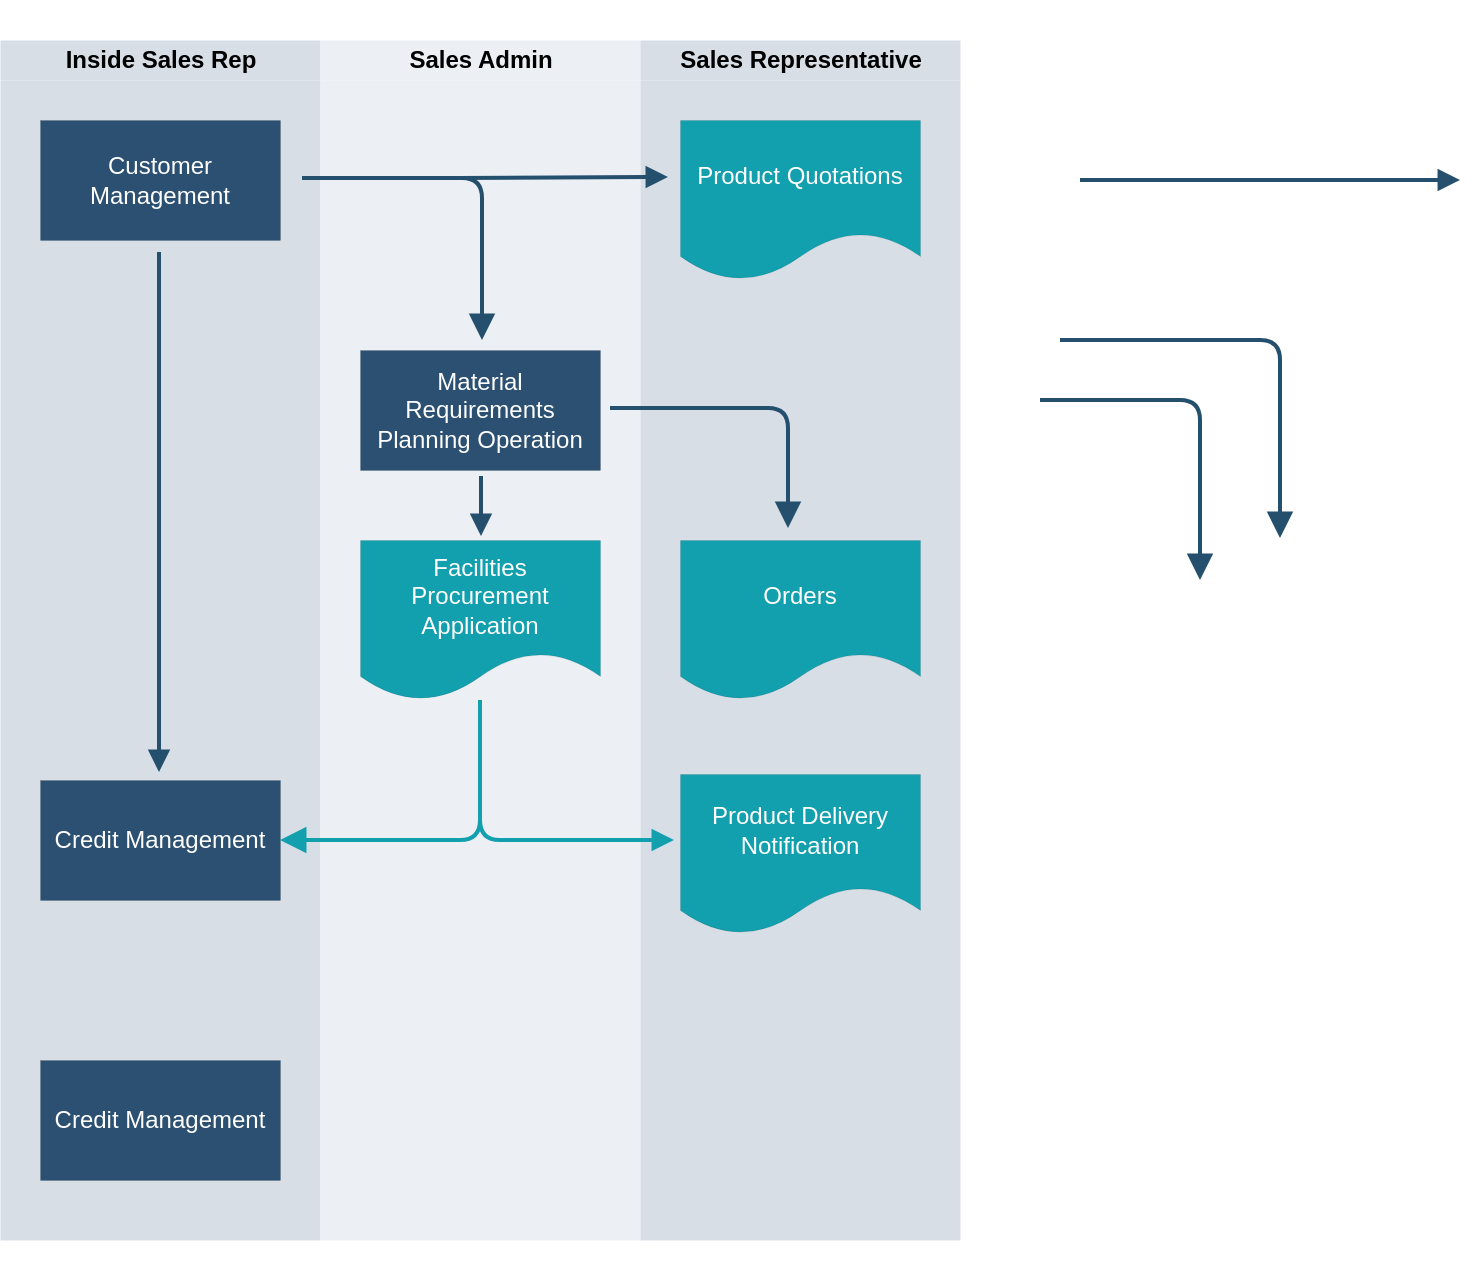 <mxfile version="22.1.5" type="github">
  <diagram id="C5RBs43oDa-KdzZeNtuy" name="Page-1">
    <mxGraphModel dx="880" dy="1655" grid="1" gridSize="10" guides="1" tooltips="1" connect="1" arrows="1" fold="1" page="1" pageScale="1" pageWidth="827" pageHeight="1169" background="none" math="0" shadow="0">
      <root>
        <mxCell id="WIyWlLk6GJQsqaUBKTNV-0" />
        <mxCell id="WIyWlLk6GJQsqaUBKTNV-1" parent="WIyWlLk6GJQsqaUBKTNV-0" />
        <mxCell id="oTPYxhKpV-t5V6AZrwu8-19" value="" style="swimlane;childLayout=stackLayout;resizeParent=1;resizeParentMax=0;startSize=20;html=1;fillColor=#fff;strokeWidth=0;strokeColor=none;" vertex="1" parent="WIyWlLk6GJQsqaUBKTNV-1">
          <mxGeometry x="20" y="-140" width="480" height="640" as="geometry">
            <mxRectangle x="20.0" y="-40" width="70" height="30" as="alternateBounds" />
          </mxGeometry>
        </mxCell>
        <mxCell id="oTPYxhKpV-t5V6AZrwu8-20" value="Inside Sales Rep" style="swimlane;startSize=20;html=1;fillColor=#D7DEE5;strokeWidth=0;strokeColor=none;" vertex="1" parent="oTPYxhKpV-t5V6AZrwu8-19">
          <mxGeometry y="20" width="160" height="620" as="geometry">
            <mxRectangle y="20" width="40" height="460" as="alternateBounds" />
          </mxGeometry>
        </mxCell>
        <mxCell id="oTPYxhKpV-t5V6AZrwu8-69" value="" style="rounded=0;whiteSpace=wrap;html=1;fontFamily=Helvetica;fontSize=11;fontColor=default;strokeColor=none;fillColor=#D7DEE5;strokeWidth=0;" vertex="1" parent="oTPYxhKpV-t5V6AZrwu8-20">
          <mxGeometry y="20" width="160" height="580" as="geometry" />
        </mxCell>
        <mxCell id="oTPYxhKpV-t5V6AZrwu8-23" value="&lt;font color=&quot;#ffffff&quot;&gt;Customer Management&lt;/font&gt;" style="rounded=0;whiteSpace=wrap;html=1;strokeWidth=0;perimeterSpacing=0;shadow=0;glass=0;imageWidth=20;fillColor=#2B5072;fillStyle=auto;" vertex="1" parent="oTPYxhKpV-t5V6AZrwu8-20">
          <mxGeometry x="20" y="40" width="120" height="60" as="geometry" />
        </mxCell>
        <mxCell id="oTPYxhKpV-t5V6AZrwu8-108" value="&lt;font color=&quot;#ffffff&quot;&gt;Credit Management&lt;/font&gt;" style="rounded=0;whiteSpace=wrap;html=1;strokeWidth=0;perimeterSpacing=0;shadow=0;glass=0;imageWidth=20;fillColor=#2B5072;fillStyle=auto;" vertex="1" parent="oTPYxhKpV-t5V6AZrwu8-20">
          <mxGeometry x="20" y="370" width="120" height="60" as="geometry" />
        </mxCell>
        <mxCell id="oTPYxhKpV-t5V6AZrwu8-117" value="&lt;font color=&quot;#ffffff&quot;&gt;Credit Management&lt;/font&gt;" style="rounded=0;whiteSpace=wrap;html=1;strokeWidth=0;perimeterSpacing=0;shadow=0;glass=0;imageWidth=20;fillColor=#2B5072;fillStyle=auto;" vertex="1" parent="oTPYxhKpV-t5V6AZrwu8-20">
          <mxGeometry x="20" y="510" width="120" height="60" as="geometry" />
        </mxCell>
        <mxCell id="oTPYxhKpV-t5V6AZrwu8-35" value="Sales Admin" style="swimlane;startSize=20;html=1;fillColor=#ECEFF4;strokeWidth=0;strokeColor=none;" vertex="1" parent="oTPYxhKpV-t5V6AZrwu8-19">
          <mxGeometry x="160" y="20" width="160" height="620" as="geometry" />
        </mxCell>
        <mxCell id="oTPYxhKpV-t5V6AZrwu8-70" value="" style="rounded=0;whiteSpace=wrap;html=1;fontFamily=Helvetica;fontSize=11;fillColor=#ECEFF4;strokeColor=none;strokeWidth=0;" vertex="1" parent="oTPYxhKpV-t5V6AZrwu8-35">
          <mxGeometry y="20" width="160" height="580" as="geometry" />
        </mxCell>
        <mxCell id="oTPYxhKpV-t5V6AZrwu8-101" value="" style="edgeStyle=segmentEdgeStyle;endArrow=none;html=1;endSize=8;startSize=8;labelBackgroundColor=default;strokeColor=#244F6D;strokeWidth=2;align=center;verticalAlign=middle;fontFamily=Helvetica;fontSize=11;fontColor=default;shape=connector;jumpStyle=none;rounded=1;endFill=0;startArrow=block;startFill=1;" edge="1" parent="oTPYxhKpV-t5V6AZrwu8-35">
          <mxGeometry width="50" height="50" relative="1" as="geometry">
            <mxPoint x="81" y="150" as="sourcePoint" />
            <mxPoint x="-9" y="69" as="targetPoint" />
            <Array as="points">
              <mxPoint x="81" y="69" />
            </Array>
          </mxGeometry>
        </mxCell>
        <mxCell id="oTPYxhKpV-t5V6AZrwu8-102" value="&lt;font color=&quot;#ffffff&quot;&gt;Material Requirements Planning Operation&lt;/font&gt;" style="rounded=0;whiteSpace=wrap;html=1;strokeWidth=0;perimeterSpacing=0;shadow=0;glass=0;imageWidth=20;fillColor=#2B5072;fillStyle=auto;" vertex="1" parent="oTPYxhKpV-t5V6AZrwu8-35">
          <mxGeometry x="20" y="155" width="120" height="60" as="geometry" />
        </mxCell>
        <mxCell id="oTPYxhKpV-t5V6AZrwu8-103" value="&lt;font color=&quot;#ffffff&quot;&gt;Facilities Procurement&lt;br&gt;Application&lt;br&gt;&lt;/font&gt;" style="shape=document;whiteSpace=wrap;html=1;boundedLbl=1;strokeWidth=0;fillColor=#129FAE;" vertex="1" parent="oTPYxhKpV-t5V6AZrwu8-35">
          <mxGeometry x="20" y="250" width="120" height="80" as="geometry" />
        </mxCell>
        <mxCell id="oTPYxhKpV-t5V6AZrwu8-111" value="" style="edgeStyle=segmentEdgeStyle;endArrow=none;html=1;endSize=8;startSize=8;labelBackgroundColor=default;strokeColor=#129FAE;strokeWidth=2;align=center;verticalAlign=middle;fontFamily=Helvetica;fontSize=11;fontColor=default;shape=connector;jumpStyle=none;rounded=1;endFill=0;startArrow=block;startFill=1;" edge="1" parent="oTPYxhKpV-t5V6AZrwu8-35">
          <mxGeometry width="50" height="50" relative="1" as="geometry">
            <mxPoint x="-20" y="400" as="sourcePoint" />
            <mxPoint x="80" y="330" as="targetPoint" />
            <Array as="points">
              <mxPoint x="80" y="359" />
              <mxPoint x="80" y="260" />
            </Array>
          </mxGeometry>
        </mxCell>
        <mxCell id="oTPYxhKpV-t5V6AZrwu8-114" value="" style="edgeStyle=segmentEdgeStyle;endArrow=block;html=1;endSize=8;startSize=8;labelBackgroundColor=default;strokeColor=#129FAE;strokeWidth=2;align=center;verticalAlign=middle;fontFamily=Helvetica;fontSize=11;fontColor=default;shape=connector;jumpStyle=none;rounded=1;endFill=1;startArrow=none;startFill=0;" edge="1" parent="oTPYxhKpV-t5V6AZrwu8-35">
          <mxGeometry width="50" height="50" relative="1" as="geometry">
            <mxPoint x="80" y="350" as="sourcePoint" />
            <mxPoint x="180" y="400" as="targetPoint" />
            <Array as="points">
              <mxPoint x="80" y="400" />
            </Array>
          </mxGeometry>
        </mxCell>
        <mxCell id="oTPYxhKpV-t5V6AZrwu8-37" value="Sales Representative" style="swimlane;startSize=20;html=1;strokeWidth=0;strokeColor=none;fillColor=#D7DEE5;" vertex="1" parent="oTPYxhKpV-t5V6AZrwu8-19">
          <mxGeometry x="320" y="20" width="160" height="620" as="geometry" />
        </mxCell>
        <mxCell id="oTPYxhKpV-t5V6AZrwu8-71" value="" style="rounded=0;whiteSpace=wrap;html=1;fontFamily=Helvetica;fontSize=11;fontColor=default;strokeWidth=0;strokeColor=none;fillColor=#D7DEE5;" vertex="1" parent="oTPYxhKpV-t5V6AZrwu8-37">
          <mxGeometry y="20" width="160" height="580" as="geometry" />
        </mxCell>
        <mxCell id="oTPYxhKpV-t5V6AZrwu8-39" value="&lt;font color=&quot;#ffffff&quot;&gt;Product Quotations&lt;/font&gt;" style="shape=document;whiteSpace=wrap;html=1;boundedLbl=1;strokeWidth=0;fillColor=#129FAE;" vertex="1" parent="oTPYxhKpV-t5V6AZrwu8-37">
          <mxGeometry x="20" y="40" width="120" height="80" as="geometry" />
        </mxCell>
        <mxCell id="oTPYxhKpV-t5V6AZrwu8-106" value="&lt;font color=&quot;#ffffff&quot;&gt;Orders&lt;/font&gt;" style="shape=document;whiteSpace=wrap;html=1;boundedLbl=1;strokeWidth=0;fillColor=#129FAE;align=center;" vertex="1" parent="oTPYxhKpV-t5V6AZrwu8-37">
          <mxGeometry x="20" y="250" width="120" height="80" as="geometry" />
        </mxCell>
        <mxCell id="oTPYxhKpV-t5V6AZrwu8-62" value="" style="edgeStyle=segmentEdgeStyle;endArrow=none;html=1;endSize=8;startSize=8;labelBackgroundColor=default;strokeColor=#244F6D;strokeWidth=2;align=center;verticalAlign=middle;fontFamily=Helvetica;fontSize=11;fontColor=default;shape=connector;jumpStyle=none;rounded=1;endFill=0;startArrow=block;startFill=1;" edge="1" parent="WIyWlLk6GJQsqaUBKTNV-1">
          <mxGeometry width="50" height="50" relative="1" as="geometry">
            <mxPoint x="660" y="129" as="sourcePoint" />
            <mxPoint x="550" y="30" as="targetPoint" />
            <Array as="points">
              <mxPoint x="660" y="129" />
              <mxPoint x="660" y="30" />
            </Array>
          </mxGeometry>
        </mxCell>
        <mxCell id="oTPYxhKpV-t5V6AZrwu8-88" value="" style="edgeStyle=segmentEdgeStyle;endArrow=none;html=1;endSize=8;startSize=8;labelBackgroundColor=default;strokeColor=#244F6D;strokeWidth=2;align=center;verticalAlign=middle;fontFamily=Helvetica;fontSize=11;fontColor=default;shape=connector;jumpStyle=none;rounded=1;endFill=0;startArrow=block;startFill=1;" edge="1" parent="WIyWlLk6GJQsqaUBKTNV-1">
          <mxGeometry width="50" height="50" relative="1" as="geometry">
            <mxPoint x="620" y="150" as="sourcePoint" />
            <mxPoint x="540" y="60" as="targetPoint" />
            <Array as="points">
              <mxPoint x="620" y="60" />
            </Array>
          </mxGeometry>
        </mxCell>
        <mxCell id="oTPYxhKpV-t5V6AZrwu8-89" value="" style="endArrow=block;html=1;rounded=0;labelBackgroundColor=default;strokeColor=#244F6D;strokeWidth=2;align=center;verticalAlign=middle;fontFamily=Helvetica;fontSize=11;fontColor=default;shape=connector;jumpStyle=none;endFill=1;" edge="1" parent="WIyWlLk6GJQsqaUBKTNV-1">
          <mxGeometry width="50" height="50" relative="1" as="geometry">
            <mxPoint x="560" y="-50" as="sourcePoint" />
            <mxPoint x="750" y="-50" as="targetPoint" />
          </mxGeometry>
        </mxCell>
        <mxCell id="oTPYxhKpV-t5V6AZrwu8-99" value="" style="endArrow=block;html=1;rounded=0;labelBackgroundColor=default;strokeColor=#244F6D;strokeWidth=2;align=center;verticalAlign=middle;fontFamily=Helvetica;fontSize=11;fontColor=default;shape=connector;jumpStyle=none;endFill=1;" edge="1" parent="WIyWlLk6GJQsqaUBKTNV-1">
          <mxGeometry width="50" height="50" relative="1" as="geometry">
            <mxPoint x="249" y="-51" as="sourcePoint" />
            <mxPoint x="354" y="-51.5" as="targetPoint" />
          </mxGeometry>
        </mxCell>
        <mxCell id="oTPYxhKpV-t5V6AZrwu8-104" value="" style="endArrow=block;html=1;rounded=0;labelBackgroundColor=default;strokeColor=#244F6D;strokeWidth=2;align=center;verticalAlign=middle;fontFamily=Helvetica;fontSize=11;fontColor=default;shape=connector;jumpStyle=none;endFill=1;" edge="1" parent="WIyWlLk6GJQsqaUBKTNV-1">
          <mxGeometry width="50" height="50" relative="1" as="geometry">
            <mxPoint x="260.5" y="98" as="sourcePoint" />
            <mxPoint x="260.5" y="128" as="targetPoint" />
            <Array as="points">
              <mxPoint x="260.5" y="108" />
            </Array>
          </mxGeometry>
        </mxCell>
        <mxCell id="oTPYxhKpV-t5V6AZrwu8-107" value="" style="edgeStyle=segmentEdgeStyle;endArrow=none;html=1;endSize=8;startSize=8;labelBackgroundColor=default;strokeColor=#244F6D;strokeWidth=2;align=center;verticalAlign=middle;fontFamily=Helvetica;fontSize=11;fontColor=default;shape=connector;jumpStyle=none;rounded=1;endFill=0;startArrow=block;startFill=1;" edge="1" parent="WIyWlLk6GJQsqaUBKTNV-1">
          <mxGeometry width="50" height="50" relative="1" as="geometry">
            <mxPoint x="414" y="124" as="sourcePoint" />
            <mxPoint x="325" y="64" as="targetPoint" />
            <Array as="points">
              <mxPoint x="414" y="64" />
            </Array>
          </mxGeometry>
        </mxCell>
        <mxCell id="oTPYxhKpV-t5V6AZrwu8-110" value="" style="endArrow=block;html=1;rounded=0;labelBackgroundColor=default;strokeColor=#244F6D;strokeWidth=2;align=center;verticalAlign=middle;fontFamily=Helvetica;fontSize=11;fontColor=default;shape=connector;jumpStyle=none;endFill=1;" edge="1" parent="WIyWlLk6GJQsqaUBKTNV-1">
          <mxGeometry width="50" height="50" relative="1" as="geometry">
            <mxPoint x="99.5" y="-14" as="sourcePoint" />
            <mxPoint x="99.5" y="246" as="targetPoint" />
          </mxGeometry>
        </mxCell>
        <mxCell id="oTPYxhKpV-t5V6AZrwu8-98" value="" style="endArrow=block;html=1;rounded=0;labelBackgroundColor=default;strokeColor=#129FAE;strokeWidth=2;align=center;verticalAlign=middle;fontFamily=Helvetica;fontSize=11;fontColor=default;shape=connector;jumpStyle=none;endFill=1;" edge="1" parent="WIyWlLk6GJQsqaUBKTNV-1">
          <mxGeometry width="50" height="50" relative="1" as="geometry">
            <mxPoint x="327" y="280" as="sourcePoint" />
            <mxPoint x="357" y="280" as="targetPoint" />
          </mxGeometry>
        </mxCell>
        <mxCell id="oTPYxhKpV-t5V6AZrwu8-109" value="&lt;font color=&quot;#ffffff&quot;&gt;Product Delivery Notification&lt;/font&gt;" style="shape=document;whiteSpace=wrap;html=1;boundedLbl=1;strokeWidth=0;fillColor=#129FAE;align=center;" vertex="1" parent="WIyWlLk6GJQsqaUBKTNV-1">
          <mxGeometry x="360" y="247" width="120" height="80" as="geometry" />
        </mxCell>
      </root>
    </mxGraphModel>
  </diagram>
</mxfile>
